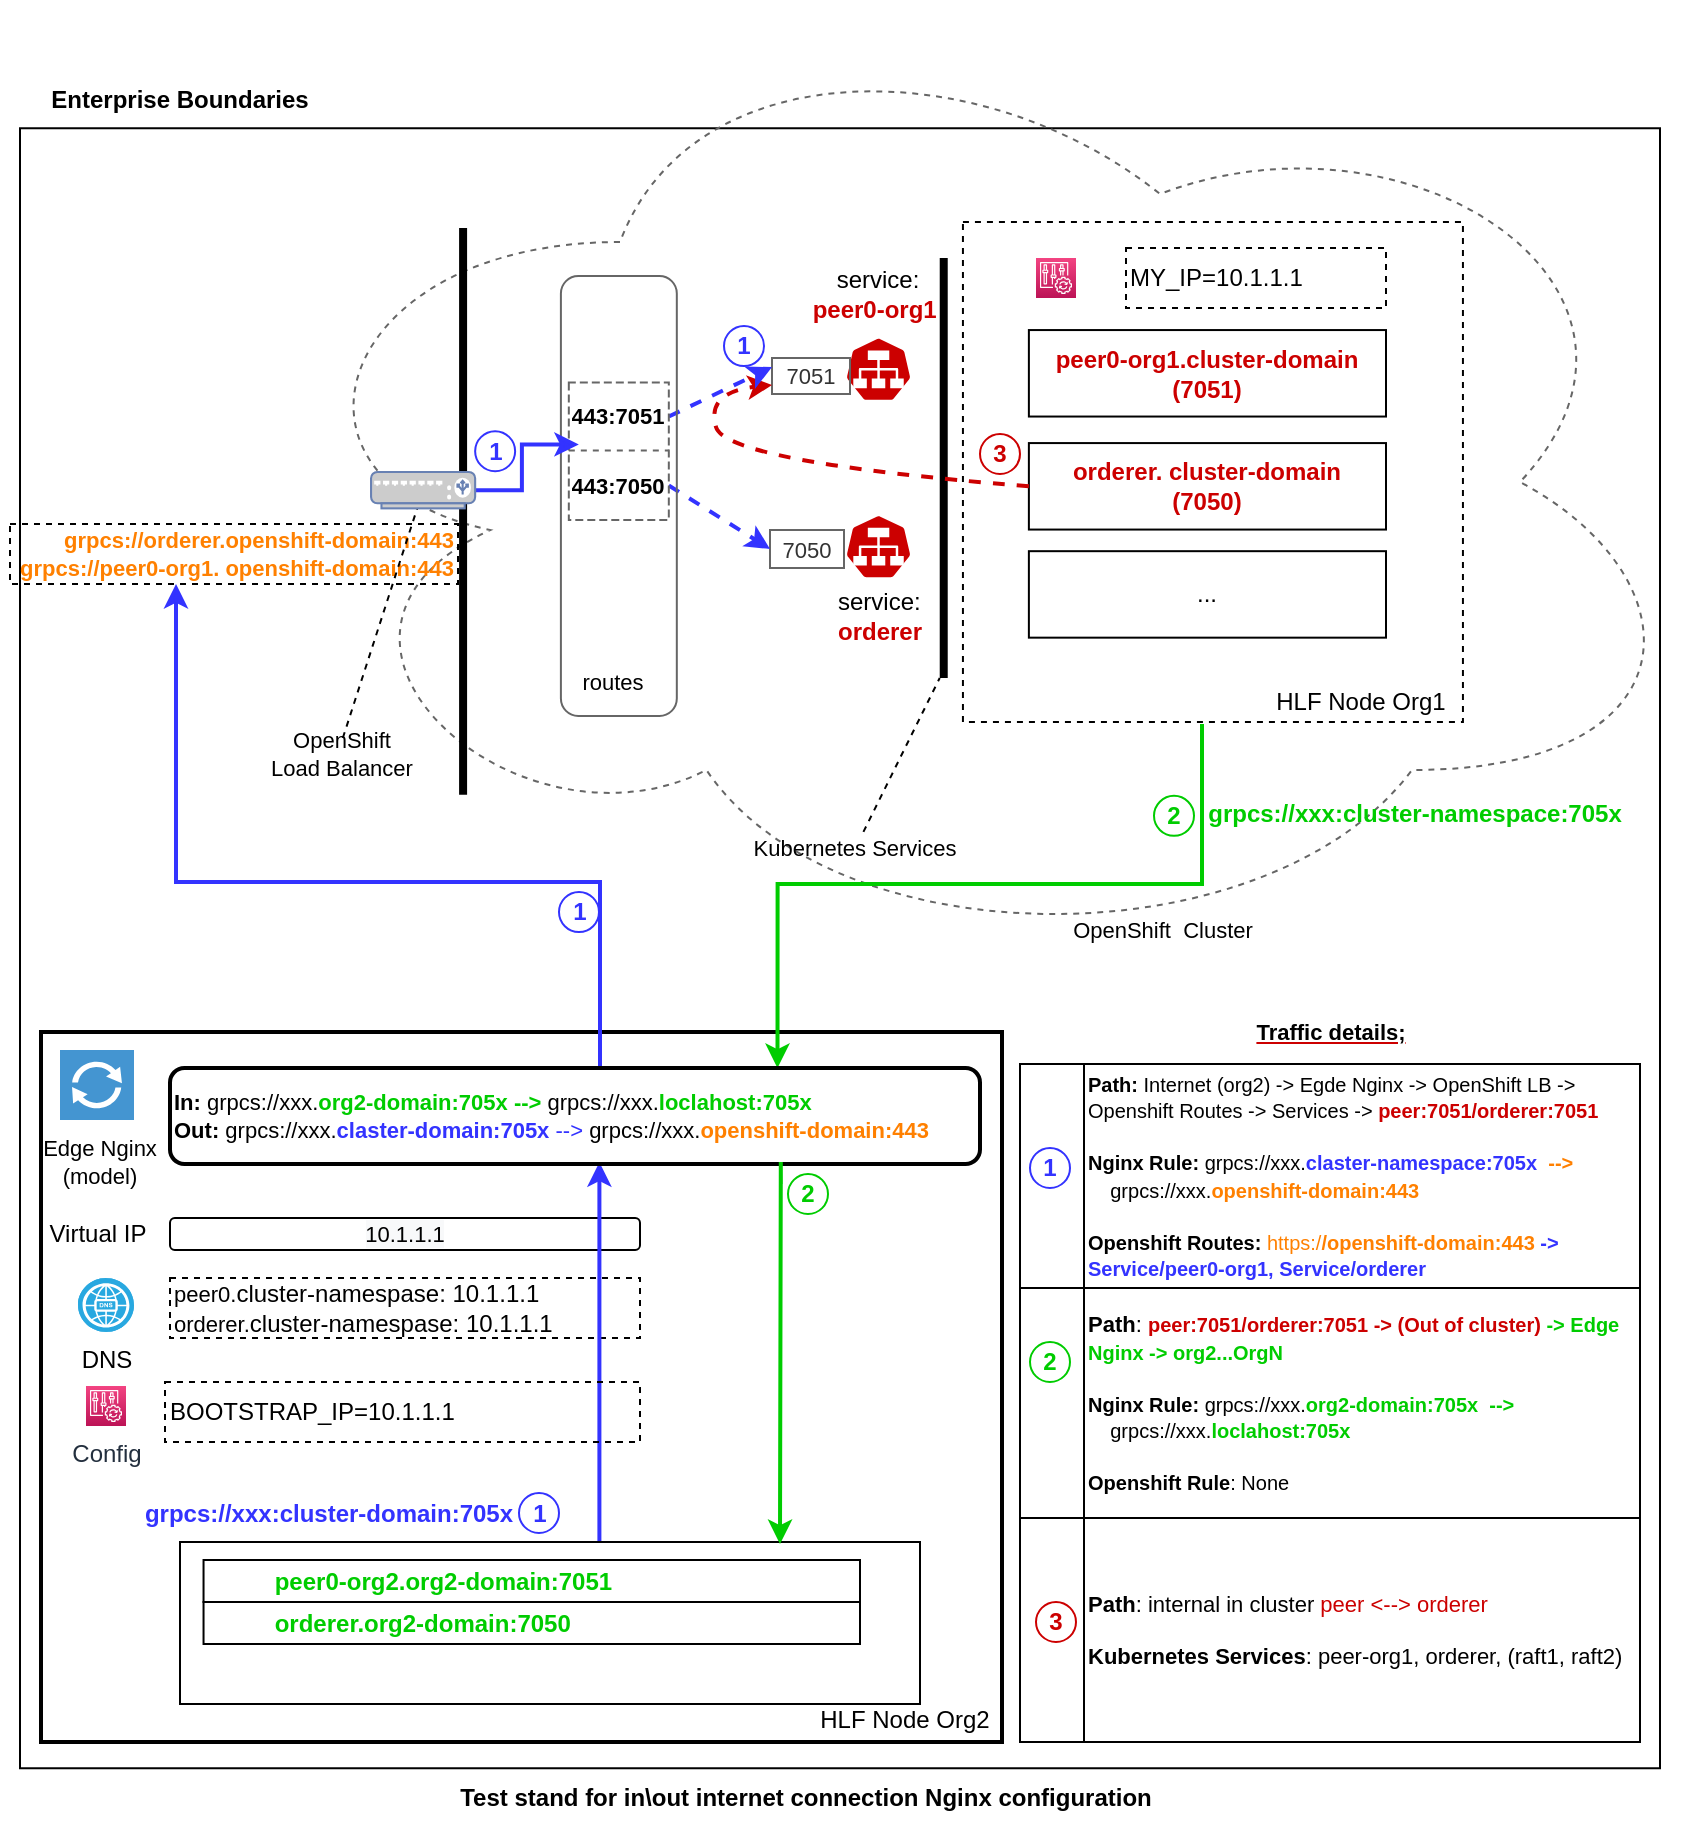 <mxfile version="16.4.0" type="device"><diagram id="oRZOWL5H7QjlcLE_6uBS" name="Page-1"><mxGraphModel dx="1181" dy="1846" grid="1" gridSize="10" guides="1" tooltips="1" connect="1" arrows="1" fold="1" page="1" pageScale="1" pageWidth="827" pageHeight="1169" math="0" shadow="0"><root><mxCell id="0"/><mxCell id="1" parent="0"/><mxCell id="k6lJUGkzzKuA3GovxmI2-25" value="" style="whiteSpace=wrap;html=1;aspect=fixed;fillColor=none;" parent="1" vertex="1"><mxGeometry x="10" y="62.13" width="820" height="820" as="geometry"/></mxCell><mxCell id="k6lJUGkzzKuA3GovxmI2-16" value="" style="ellipse;shape=cloud;whiteSpace=wrap;html=1;fillColor=none;dashed=1;strokeColor=#666666;" parent="1" vertex="1"><mxGeometry x="130" y="-1" width="720" height="480" as="geometry"/></mxCell><mxCell id="k6lJUGkzzKuA3GovxmI2-1" value="" style="rounded=0;whiteSpace=wrap;html=1;strokeWidth=2;" parent="1" vertex="1"><mxGeometry x="20.5" y="514" width="480.5" height="355" as="geometry"/></mxCell><mxCell id="k6lJUGkzzKuA3GovxmI2-43" value="" style="pointerEvents=1;shadow=0;dashed=0;html=1;strokeColor=none;fillColor=#4495D1;labelPosition=center;verticalLabelPosition=bottom;verticalAlign=top;align=center;outlineConnect=0;shape=mxgraph.veeam.2d.proxy;" parent="1" vertex="1"><mxGeometry x="30" y="523" width="37" height="35" as="geometry"/></mxCell><mxCell id="k6lJUGkzzKuA3GovxmI2-44" value="Edge Nginx (model)" style="text;html=1;strokeColor=none;fillColor=none;align=center;verticalAlign=middle;whiteSpace=wrap;rounded=0;fontSize=11;" parent="1" vertex="1"><mxGeometry x="18.5" y="569" width="61.5" height="20" as="geometry"/></mxCell><mxCell id="k6lJUGkzzKuA3GovxmI2-45" value="DNS" style="fillColor=#28A8E0;verticalLabelPosition=bottom;sketch=0;html=1;strokeColor=#ffffff;verticalAlign=top;align=center;points=[[0.145,0.145,0],[0.5,0,0],[0.855,0.145,0],[1,0.5,0],[0.855,0.855,0],[0.5,1,0],[0.145,0.855,0],[0,0.5,0]];pointerEvents=1;shape=mxgraph.cisco_safe.compositeIcon;bgIcon=ellipse;resIcon=mxgraph.cisco_safe.capability.dns;" parent="1" vertex="1"><mxGeometry x="39" y="637" width="28" height="27" as="geometry"/></mxCell><mxCell id="k6lJUGkzzKuA3GovxmI2-46" value="&lt;span style=&quot;color: rgb(0 , 0 , 0) ; font-family: &amp;#34;helvetica&amp;#34; ; font-style: normal ; font-weight: 400 ; letter-spacing: normal ; text-align: center ; text-indent: 0px ; text-transform: none ; word-spacing: 0px ; background-color: rgb(248 , 249 , 250) ; display: inline ; float: none&quot;&gt;&lt;font style=&quot;font-size: 11px&quot;&gt;10.1.1.1&lt;/font&gt;&lt;/span&gt;" style="rounded=1;whiteSpace=wrap;html=1;fillColor=none;" parent="1" vertex="1"><mxGeometry x="85" y="607" width="235" height="16" as="geometry"/></mxCell><mxCell id="k6lJUGkzzKuA3GovxmI2-52" value="Virtual IP" style="text;html=1;strokeColor=none;fillColor=none;align=center;verticalAlign=middle;whiteSpace=wrap;rounded=0;dashed=1;" parent="1" vertex="1"><mxGeometry x="18.5" y="600" width="60" height="30" as="geometry"/></mxCell><mxCell id="k6lJUGkzzKuA3GovxmI2-55" value="peer0.&lt;span style=&quot;font-size: 12px&quot;&gt;cluster-namespase: 10.1.1.1&lt;br&gt;&lt;/span&gt;orderer.&lt;span style=&quot;font-size: 12px&quot;&gt;cluster-namespase: 10.1.1.1&lt;/span&gt;&lt;span style=&quot;font-size: 12px&quot;&gt;&lt;br&gt;&lt;/span&gt;" style="rounded=0;whiteSpace=wrap;html=1;dashed=1;fontSize=11;fillColor=none;align=left;" parent="1" vertex="1"><mxGeometry x="85" y="637" width="235" height="30" as="geometry"/></mxCell><mxCell id="k6lJUGkzzKuA3GovxmI2-144" style="edgeStyle=orthogonalEdgeStyle;rounded=0;orthogonalLoop=1;jettySize=auto;html=1;fontSize=11;targetPerimeterSpacing=0;strokeColor=#3333FF;strokeWidth=2;entryX=0.53;entryY=0.982;entryDx=0;entryDy=0;entryPerimeter=0;" parent="1" source="k6lJUGkzzKuA3GovxmI2-56" edge="1" target="k6lJUGkzzKuA3GovxmI2-145"><mxGeometry relative="1" as="geometry"><mxPoint x="285.5" y="568.13" as="targetPoint"/><Array as="points"><mxPoint x="300" y="579"/></Array><mxPoint x="245.5" y="768.13" as="sourcePoint"/></mxGeometry></mxCell><mxCell id="k6lJUGkzzKuA3GovxmI2-56" value="" style="rounded=0;whiteSpace=wrap;html=1;fillColor=none;" parent="1" vertex="1"><mxGeometry x="90" y="769" width="370" height="81" as="geometry"/></mxCell><mxCell id="k6lJUGkzzKuA3GovxmI2-15" value="OpenShift&amp;nbsp; Cluster" style="text;html=1;strokeColor=none;fillColor=none;align=center;verticalAlign=middle;whiteSpace=wrap;rounded=0;fontSize=11;" parent="1" vertex="1"><mxGeometry x="476.221" y="435.761" width="211.257" height="54.545" as="geometry"/></mxCell><mxCell id="k6lJUGkzzKuA3GovxmI2-17" value="" style="whiteSpace=wrap;html=1;aspect=fixed;fillColor=none;dashed=1;" parent="1" vertex="1"><mxGeometry x="481.47" y="109" width="250" height="250" as="geometry"/></mxCell><mxCell id="k6lJUGkzzKuA3GovxmI2-30" value="HLF Node Org1" style="text;html=1;strokeColor=none;fillColor=none;align=center;verticalAlign=middle;whiteSpace=wrap;rounded=0;fontSize=12;" parent="1" vertex="1"><mxGeometry x="623.003" y="316.83" width="115.231" height="63.636" as="geometry"/></mxCell><mxCell id="k6lJUGkzzKuA3GovxmI2-31" value="peer0-org1.cluster-domain&lt;br&gt;(7051)" style="rounded=0;whiteSpace=wrap;html=1;fillColor=none;fontColor=#CC0000;fontStyle=1" parent="1" vertex="1"><mxGeometry x="514.44" y="163.03" width="178.56" height="43.24" as="geometry"/></mxCell><mxCell id="k6lJUGkzzKuA3GovxmI2-32" value="orderer.&amp;nbsp;cluster-domain&lt;br&gt;(7050)" style="rounded=0;whiteSpace=wrap;html=1;fillColor=none;fontColor=#CC0000;fontStyle=1" parent="1" vertex="1"><mxGeometry x="514.44" y="219.54" width="178.56" height="43.24" as="geometry"/></mxCell><mxCell id="qClg-K1nhF829-S8ntOX-6" style="edgeStyle=orthogonalEdgeStyle;rounded=0;orthogonalLoop=1;jettySize=auto;html=1;entryX=0.75;entryY=0;entryDx=0;entryDy=0;fontColor=#00CC00;strokeColor=#00CC00;strokeWidth=2;" edge="1" parent="1" target="k6lJUGkzzKuA3GovxmI2-145"><mxGeometry relative="1" as="geometry"><mxPoint x="601" y="360" as="sourcePoint"/><Array as="points"><mxPoint x="601" y="440"/><mxPoint x="389" y="440"/></Array></mxGeometry></mxCell><mxCell id="k6lJUGkzzKuA3GovxmI2-33" value="..." style="rounded=0;whiteSpace=wrap;html=1;fillColor=none;" parent="1" vertex="1"><mxGeometry x="514.44" y="273.59" width="178.56" height="43.24" as="geometry"/></mxCell><mxCell id="k6lJUGkzzKuA3GovxmI2-34" value="" style="line;strokeWidth=4;direction=south;html=1;perimeter=backbonePerimeter;points=[];outlineConnect=0;fillColor=none;" parent="1" vertex="1"><mxGeometry x="462.26" y="127" width="19.21" height="210" as="geometry"/></mxCell><mxCell id="k6lJUGkzzKuA3GovxmI2-35" value="" style="sketch=0;html=1;dashed=0;whitespace=wrap;fillColor=#CC0000;strokeColor=#ffffff;points=[[0.005,0.63,0],[0.1,0.2,0],[0.9,0.2,0],[0.5,0,0],[0.995,0.63,0],[0.72,0.99,0],[0.5,1,0],[0.28,0.99,0]];shape=mxgraph.kubernetes.icon;prIcon=svc" parent="1" vertex="1"><mxGeometry x="418.246" y="255.124" width="42.034" height="32.432" as="geometry"/></mxCell><mxCell id="k6lJUGkzzKuA3GovxmI2-36" value="" style="sketch=0;html=1;dashed=0;whitespace=wrap;fillColor=#CC0000;strokeColor=#ffffff;points=[[0.005,0.63,0],[0.1,0.2,0],[0.9,0.2,0],[0.5,0,0],[0.995,0.63,0],[0.72,0.99,0],[0.5,1,0],[0.28,0.99,0]];shape=mxgraph.kubernetes.icon;prIcon=svc" parent="1" vertex="1"><mxGeometry x="418.243" y="166.433" width="42.034" height="32.432" as="geometry"/></mxCell><mxCell id="k6lJUGkzzKuA3GovxmI2-38" value="service: &lt;br&gt;&lt;b&gt;&lt;font color=&quot;#cc0000&quot;&gt;peer0-org1&lt;/font&gt;&amp;nbsp;&lt;/b&gt;" style="text;html=1;strokeColor=none;fillColor=none;align=center;verticalAlign=middle;whiteSpace=wrap;rounded=0;" parent="1" vertex="1"><mxGeometry x="398.41" y="128.6" width="81.69" height="32.43" as="geometry"/></mxCell><mxCell id="k6lJUGkzzKuA3GovxmI2-39" value="service: &lt;br&gt;&lt;font color=&quot;#cc0000&quot;&gt;&lt;b&gt;orderer&lt;/b&gt;&lt;/font&gt;" style="text;html=1;strokeColor=none;fillColor=none;align=left;verticalAlign=middle;whiteSpace=wrap;rounded=0;" parent="1" vertex="1"><mxGeometry x="417" y="290" width="57" height="32.43" as="geometry"/></mxCell><mxCell id="k6lJUGkzzKuA3GovxmI2-69" value="7051" style="text;html=1;strokeColor=#666666;fillColor=none;align=center;verticalAlign=middle;whiteSpace=wrap;rounded=0;fontSize=11;fontColor=#333333;" parent="1" vertex="1"><mxGeometry x="386" y="177" width="39" height="18" as="geometry"/></mxCell><mxCell id="k6lJUGkzzKuA3GovxmI2-71" value="7050" style="text;html=1;strokeColor=#666666;fillColor=none;align=center;verticalAlign=middle;whiteSpace=wrap;rounded=0;fontSize=11;fontColor=#333333;" parent="1" vertex="1"><mxGeometry x="385" y="263" width="37" height="19" as="geometry"/></mxCell><mxCell id="k6lJUGkzzKuA3GovxmI2-78" value="&lt;span style=&quot;font-size: 12px&quot;&gt;BOOTSTRAP_IP=10.1.1.1&lt;br&gt;&lt;/span&gt;" style="rounded=0;whiteSpace=wrap;html=1;dashed=1;fontSize=11;fillColor=none;align=left;" parent="1" vertex="1"><mxGeometry x="82.5" y="689" width="237.5" height="30" as="geometry"/></mxCell><mxCell id="k6lJUGkzzKuA3GovxmI2-79" value="Config" style="sketch=0;points=[[0,0,0],[0.25,0,0],[0.5,0,0],[0.75,0,0],[1,0,0],[0,1,0],[0.25,1,0],[0.5,1,0],[0.75,1,0],[1,1,0],[0,0.25,0],[0,0.5,0],[0,0.75,0],[1,0.25,0],[1,0.5,0],[1,0.75,0]];points=[[0,0,0],[0.25,0,0],[0.5,0,0],[0.75,0,0],[1,0,0],[0,1,0],[0.25,1,0],[0.5,1,0],[0.75,1,0],[1,1,0],[0,0.25,0],[0,0.5,0],[0,0.75,0],[1,0.25,0],[1,0.5,0],[1,0.75,0]];outlineConnect=0;fontColor=#232F3E;gradientColor=#F34482;gradientDirection=north;fillColor=#BC1356;strokeColor=#ffffff;dashed=0;verticalLabelPosition=bottom;verticalAlign=top;align=center;html=1;fontSize=12;fontStyle=0;aspect=fixed;shape=mxgraph.aws4.resourceIcon;resIcon=mxgraph.aws4.config;" parent="1" vertex="1"><mxGeometry x="43" y="691" width="20" height="20" as="geometry"/></mxCell><mxCell id="k6lJUGkzzKuA3GovxmI2-80" value="&lt;span style=&quot;font-size: 12px&quot;&gt;MY_IP=10.1.1.1&lt;br&gt;&lt;/span&gt;" style="rounded=0;whiteSpace=wrap;html=1;dashed=1;fontSize=11;fillColor=none;align=left;" parent="1" vertex="1"><mxGeometry x="563" y="122" width="130" height="30" as="geometry"/></mxCell><mxCell id="k6lJUGkzzKuA3GovxmI2-81" value="" style="sketch=0;points=[[0,0,0],[0.25,0,0],[0.5,0,0],[0.75,0,0],[1,0,0],[0,1,0],[0.25,1,0],[0.5,1,0],[0.75,1,0],[1,1,0],[0,0.25,0],[0,0.5,0],[0,0.75,0],[1,0.25,0],[1,0.5,0],[1,0.75,0]];points=[[0,0,0],[0.25,0,0],[0.5,0,0],[0.75,0,0],[1,0,0],[0,1,0],[0.25,1,0],[0.5,1,0],[0.75,1,0],[1,1,0],[0,0.25,0],[0,0.5,0],[0,0.75,0],[1,0.25,0],[1,0.5,0],[1,0.75,0]];outlineConnect=0;fontColor=#232F3E;gradientColor=#F34482;gradientDirection=north;fillColor=#BC1356;strokeColor=#ffffff;dashed=0;verticalLabelPosition=bottom;verticalAlign=top;align=center;html=1;fontSize=12;fontStyle=0;aspect=fixed;shape=mxgraph.aws4.resourceIcon;resIcon=mxgraph.aws4.config;" parent="1" vertex="1"><mxGeometry x="518" y="127" width="20" height="20" as="geometry"/></mxCell><mxCell id="k6lJUGkzzKuA3GovxmI2-72" value="" style="curved=1;endArrow=classic;html=1;rounded=0;fontSize=11;targetPerimeterSpacing=0;exitX=0;exitY=0.5;exitDx=0;exitDy=0;entryX=0;entryY=0.75;entryDx=0;entryDy=0;strokeColor=#CC0000;dashed=1;strokeWidth=2;" parent="1" source="k6lJUGkzzKuA3GovxmI2-32" target="k6lJUGkzzKuA3GovxmI2-69" edge="1"><mxGeometry width="50" height="50" relative="1" as="geometry"><mxPoint x="593" y="89" as="sourcePoint"/><mxPoint x="643" y="39" as="targetPoint"/><Array as="points"><mxPoint x="363" y="229"/><mxPoint x="353" y="194"/></Array></mxGeometry></mxCell><mxCell id="k6lJUGkzzKuA3GovxmI2-128" value="" style="endArrow=classic;html=1;rounded=0;fontSize=11;targetPerimeterSpacing=0;strokeColor=#3333FF;exitX=1;exitY=0.5;exitDx=0;exitDy=0;entryX=0;entryY=0.25;entryDx=0;entryDy=0;dashed=1;strokeWidth=2;" parent="1" source="k6lJUGkzzKuA3GovxmI2-110" target="k6lJUGkzzKuA3GovxmI2-69" edge="1"><mxGeometry width="50" height="50" relative="1" as="geometry"><mxPoint x="313" y="269" as="sourcePoint"/><mxPoint x="363" y="219" as="targetPoint"/></mxGeometry></mxCell><mxCell id="k6lJUGkzzKuA3GovxmI2-129" value="" style="endArrow=classic;html=1;rounded=0;fontSize=11;targetPerimeterSpacing=0;strokeColor=#3333FF;exitX=1;exitY=0.5;exitDx=0;exitDy=0;dashed=1;strokeWidth=2;entryX=0;entryY=0.5;entryDx=0;entryDy=0;" parent="1" source="k6lJUGkzzKuA3GovxmI2-114" target="k6lJUGkzzKuA3GovxmI2-71" edge="1"><mxGeometry width="50" height="50" relative="1" as="geometry"><mxPoint x="318.002" y="229.267" as="sourcePoint"/><mxPoint x="373" y="269" as="targetPoint"/></mxGeometry></mxCell><mxCell id="k6lJUGkzzKuA3GovxmI2-20" value="Enterprise Boundaries" style="text;html=1;strokeColor=none;fillColor=none;align=center;verticalAlign=middle;whiteSpace=wrap;rounded=0;fontStyle=1" parent="1" vertex="1"><mxGeometry y="34.7" width="180" height="27.43" as="geometry"/></mxCell><mxCell id="k6lJUGkzzKuA3GovxmI2-147" style="edgeStyle=orthogonalEdgeStyle;rounded=0;orthogonalLoop=1;jettySize=auto;html=1;exitX=0.5;exitY=0;exitDx=0;exitDy=0;fontSize=11;targetPerimeterSpacing=0;strokeColor=#3333FF;strokeWidth=2;" parent="1" source="k6lJUGkzzKuA3GovxmI2-145" target="k6lJUGkzzKuA3GovxmI2-70" edge="1"><mxGeometry relative="1" as="geometry"><Array as="points"><mxPoint x="300" y="439"/><mxPoint x="88" y="439"/></Array></mxGeometry></mxCell><mxCell id="k6lJUGkzzKuA3GovxmI2-145" value="&lt;font style=&quot;font-size: 11px;&quot;&gt;&lt;b style=&quot;font-size: 11px;&quot;&gt;&lt;br style=&quot;font-size: 11px;&quot;&gt;In:&lt;/b&gt; grpcs://xxx.&lt;font color=&quot;#00cc00&quot; style=&quot;font-size: 11px;&quot;&gt;&lt;b style=&quot;font-size: 11px;&quot;&gt;org2-domain&lt;/b&gt;&lt;b style=&quot;font-size: 11px;&quot;&gt;:705x&lt;/b&gt;&lt;/font&gt;&amp;nbsp;&lt;b style=&quot;font-size: 11px;&quot;&gt;&lt;font style=&quot;font-size: 11px;&quot; color=&quot;#00cc00&quot;&gt;--&amp;gt;&lt;/font&gt;&lt;/b&gt;&amp;nbsp;grpcs://xxx.&lt;b style=&quot;font-size: 11px;&quot;&gt;&lt;font color=&quot;#00cc00&quot; style=&quot;font-size: 11px;&quot;&gt;loclahost:705x&lt;/font&gt;&lt;/b&gt;&lt;/font&gt;&lt;b style=&quot;font-size: 11px;&quot;&gt;&lt;br style=&quot;font-size: 11px;&quot;&gt;Out:&lt;/b&gt; grpcs://xxx.&lt;font color=&quot;#3333ff&quot; style=&quot;font-size: 11px;&quot;&gt;&lt;b style=&quot;font-size: 11px;&quot;&gt;claster-domain:705x&lt;/b&gt;&lt;/font&gt;&amp;nbsp;&lt;font color=&quot;#3333ff&quot; style=&quot;font-size: 11px;&quot;&gt;--&amp;gt; &lt;/font&gt;grpcs://xxx.&lt;b style=&quot;font-size: 11px;&quot;&gt;&lt;font color=&quot;#ff8000&quot; style=&quot;font-size: 11px;&quot;&gt;openshift-domain:443&lt;/font&gt;&lt;br style=&quot;font-size: 11px;&quot;&gt;&lt;/b&gt;&lt;font color=&quot;#3333ff&quot; style=&quot;font-size: 11px;&quot;&gt;&lt;b style=&quot;font-size: 11px;&quot;&gt;&lt;br style=&quot;font-size: 11px;&quot;&gt;&lt;/b&gt;&lt;/font&gt;" style="rounded=1;whiteSpace=wrap;html=1;fontSize=11;strokeColor=default;strokeWidth=2;fillColor=none;align=left;" parent="1" vertex="1"><mxGeometry x="85" y="532" width="405" height="48" as="geometry"/></mxCell><mxCell id="k6lJUGkzzKuA3GovxmI2-149" value="grpcs://xxx:cluster-domain:705x" style="text;html=1;strokeColor=none;fillColor=none;align=center;verticalAlign=middle;whiteSpace=wrap;rounded=0;fontSize=12;fontColor=#3333FF;fontStyle=1" parent="1" vertex="1"><mxGeometry x="49" y="749" width="230.5" height="11" as="geometry"/></mxCell><mxCell id="k6lJUGkzzKuA3GovxmI2-150" value="Kubernetes Services" style="text;html=1;strokeColor=none;fillColor=none;align=center;verticalAlign=middle;whiteSpace=wrap;rounded=0;fontSize=11;" parent="1" vertex="1"><mxGeometry x="362" y="413.91" width="131" height="17" as="geometry"/></mxCell><mxCell id="k6lJUGkzzKuA3GovxmI2-151" value="" style="endArrow=none;html=1;rounded=0;dashed=1;" parent="1" source="k6lJUGkzzKuA3GovxmI2-150" target="k6lJUGkzzKuA3GovxmI2-34" edge="1"><mxGeometry width="50" height="50" relative="1" as="geometry"><mxPoint x="383.998" y="233.909" as="sourcePoint"/><mxPoint x="472" y="304" as="targetPoint"/></mxGeometry></mxCell><mxCell id="k6lJUGkzzKuA3GovxmI2-70" value="grpcs://orderer.openshift-domain:443&lt;br&gt;grpcs://peer0-org1.&amp;nbsp;openshift-domain:443" style="text;html=1;strokeColor=default;fillColor=none;align=right;verticalAlign=middle;whiteSpace=wrap;rounded=0;dashed=1;fontSize=11;fontColor=#FF8000;fontStyle=1" parent="1" vertex="1"><mxGeometry x="5.002" y="259.997" width="224" height="30" as="geometry"/></mxCell><mxCell id="k6lJUGkzzKuA3GovxmI2-68" value="" style="group" parent="1" vertex="1" connectable="0"><mxGeometry x="78.412" y="121.997" width="320" height="282.554" as="geometry"/></mxCell><mxCell id="k6lJUGkzzKuA3GovxmI2-95" value="" style="rounded=1;whiteSpace=wrap;html=1;fontSize=11;strokeColor=#666666;fillColor=none;strokeWidth=1;" parent="k6lJUGkzzKuA3GovxmI2-68" vertex="1"><mxGeometry x="202.04" y="14" width="57.96" height="220" as="geometry"/></mxCell><mxCell id="k6lJUGkzzKuA3GovxmI2-23" value="OpenShift &lt;br&gt;Load Balancer" style="text;html=1;strokeColor=none;fillColor=none;align=center;verticalAlign=middle;whiteSpace=wrap;rounded=0;fontSize=11;" parent="k6lJUGkzzKuA3GovxmI2-68" vertex="1"><mxGeometry x="50" y="245" width="86" height="17" as="geometry"/></mxCell><mxCell id="k6lJUGkzzKuA3GovxmI2-24" value="" style="endArrow=none;html=1;rounded=0;dashed=1;exitX=0.5;exitY=0;exitDx=0;exitDy=0;" parent="k6lJUGkzzKuA3GovxmI2-68" source="k6lJUGkzzKuA3GovxmI2-23" target="k6lJUGkzzKuA3GovxmI2-22" edge="1"><mxGeometry width="50" height="50" relative="1" as="geometry"><mxPoint x="109.998" y="249.999" as="sourcePoint"/><mxPoint x="65.229" y="165.114" as="targetPoint"/></mxGeometry></mxCell><mxCell id="k6lJUGkzzKuA3GovxmI2-88" value="routes" style="shape=image;html=1;verticalAlign=top;verticalLabelPosition=bottom;labelBackgroundColor=#ffffff;imageAspect=0;aspect=fixed;image=https://cdn3.iconfinder.com/data/icons/arrows-396/48/arrow_route-128.png;dashed=1;fontSize=11;fillColor=none;imageBackground=none;" parent="k6lJUGkzzKuA3GovxmI2-68" vertex="1"><mxGeometry x="202.04" y="151.96" width="52.04" height="52.04" as="geometry"/></mxCell><mxCell id="k6lJUGkzzKuA3GovxmI2-109" value="" style="shape=table;html=1;whiteSpace=wrap;startSize=0;container=1;collapsible=0;childLayout=tableLayout;fontSize=11;strokeColor=#666666;strokeWidth=1;fillColor=none;dashed=1;fontStyle=0" parent="k6lJUGkzzKuA3GovxmI2-68" vertex="1"><mxGeometry x="206" y="67.27" width="50" height="68.73" as="geometry"/></mxCell><mxCell id="k6lJUGkzzKuA3GovxmI2-110" value="" style="shape=tableRow;horizontal=0;startSize=0;swimlaneHead=0;swimlaneBody=0;top=0;left=0;bottom=0;right=0;collapsible=0;dropTarget=0;fillColor=none;points=[[0,0.5],[1,0.5]];portConstraint=eastwest;fontSize=11;strokeColor=#666666;strokeWidth=2;" parent="k6lJUGkzzKuA3GovxmI2-109" vertex="1"><mxGeometry width="50" height="34" as="geometry"/></mxCell><mxCell id="k6lJUGkzzKuA3GovxmI2-125" value="443:7051" style="shape=partialRectangle;html=1;whiteSpace=wrap;connectable=0;fillColor=none;top=0;left=0;bottom=0;right=0;overflow=hidden;fontSize=11;strokeColor=#666666;strokeWidth=1;dashed=1;fontStyle=1" parent="k6lJUGkzzKuA3GovxmI2-110" vertex="1"><mxGeometry width="50" height="34" as="geometry"><mxRectangle width="50" height="34" as="alternateBounds"/></mxGeometry></mxCell><mxCell id="k6lJUGkzzKuA3GovxmI2-114" value="" style="shape=tableRow;horizontal=0;startSize=0;swimlaneHead=0;swimlaneBody=0;top=0;left=0;bottom=0;right=0;collapsible=0;dropTarget=0;fillColor=none;points=[[0,0.5],[1,0.5]];portConstraint=eastwest;fontSize=11;strokeColor=#666666;strokeWidth=2;" parent="k6lJUGkzzKuA3GovxmI2-109" vertex="1"><mxGeometry y="34" width="50" height="35" as="geometry"/></mxCell><mxCell id="k6lJUGkzzKuA3GovxmI2-126" value="443:7050" style="shape=partialRectangle;html=1;whiteSpace=wrap;connectable=0;fillColor=none;top=0;left=0;bottom=0;right=0;overflow=hidden;fontSize=11;strokeColor=#666666;strokeWidth=2;fontStyle=1" parent="k6lJUGkzzKuA3GovxmI2-114" vertex="1"><mxGeometry width="50" height="35" as="geometry"><mxRectangle width="50" height="35" as="alternateBounds"/></mxGeometry></mxCell><mxCell id="k6lJUGkzzKuA3GovxmI2-130" value="" style="line;strokeWidth=4;direction=south;html=1;perimeter=backbonePerimeter;points=[];outlineConnect=0;fillColor=none;" parent="k6lJUGkzzKuA3GovxmI2-68" vertex="1"><mxGeometry x="149.998" y="-9.993" width="6.275" height="283.429" as="geometry"/></mxCell><mxCell id="k6lJUGkzzKuA3GovxmI2-154" style="edgeStyle=orthogonalEdgeStyle;rounded=0;orthogonalLoop=1;jettySize=auto;html=1;exitX=1;exitY=0.5;exitDx=0;exitDy=0;exitPerimeter=0;entryX=0.1;entryY=-0.088;entryDx=0;entryDy=0;entryPerimeter=0;fontSize=12;fontColor=#CC0000;targetPerimeterSpacing=0;strokeColor=#3333FF;strokeWidth=2;" parent="k6lJUGkzzKuA3GovxmI2-68" source="k6lJUGkzzKuA3GovxmI2-22" target="k6lJUGkzzKuA3GovxmI2-114" edge="1"><mxGeometry relative="1" as="geometry"/></mxCell><mxCell id="k6lJUGkzzKuA3GovxmI2-22" value="" style="fontColor=#0066CC;verticalAlign=top;verticalLabelPosition=bottom;labelPosition=center;align=center;html=1;outlineConnect=0;fillColor=#CCCCCC;strokeColor=#6881B3;gradientColor=none;gradientDirection=north;strokeWidth=2;shape=mxgraph.networks.load_balancer;" parent="k6lJUGkzzKuA3GovxmI2-68" vertex="1"><mxGeometry x="107.12" y="112" width="52.04" height="18.18" as="geometry"/></mxCell><mxCell id="qClg-K1nhF829-S8ntOX-3" value="&lt;b&gt;1&lt;/b&gt;" style="ellipse;whiteSpace=wrap;html=1;aspect=fixed;fontColor=#3333FF;fillColor=none;strokeColor=#3333FF;" vertex="1" parent="k6lJUGkzzKuA3GovxmI2-68"><mxGeometry x="159.158" y="91.633" width="20" height="20" as="geometry"/></mxCell><mxCell id="qClg-K1nhF829-S8ntOX-1" value="&lt;b&gt;1&lt;/b&gt;" style="ellipse;whiteSpace=wrap;html=1;aspect=fixed;fontColor=#3333FF;fillColor=none;strokeColor=#3333FF;" vertex="1" parent="1"><mxGeometry x="259.5" y="744.5" width="20" height="20" as="geometry"/></mxCell><mxCell id="qClg-K1nhF829-S8ntOX-2" value="&lt;b&gt;1&lt;/b&gt;" style="ellipse;whiteSpace=wrap;html=1;aspect=fixed;fontColor=#3333FF;fillColor=none;strokeColor=#3333FF;" vertex="1" parent="1"><mxGeometry x="279.5" y="444.03" width="20" height="20" as="geometry"/></mxCell><mxCell id="qClg-K1nhF829-S8ntOX-4" value="&lt;b&gt;1&lt;/b&gt;" style="ellipse;whiteSpace=wrap;html=1;aspect=fixed;fontColor=#3333FF;fillColor=none;strokeColor=#3333FF;" vertex="1" parent="1"><mxGeometry x="362" y="161.03" width="20" height="20" as="geometry"/></mxCell><mxCell id="qClg-K1nhF829-S8ntOX-5" value="grpcs://xxx:cluster-namespace:705x" style="text;html=1;strokeColor=none;fillColor=none;align=center;verticalAlign=middle;whiteSpace=wrap;rounded=0;fontSize=12;fontColor=#00CC00;fontStyle=1" vertex="1" parent="1"><mxGeometry x="594" y="394.91" width="227" height="20" as="geometry"/></mxCell><mxCell id="qClg-K1nhF829-S8ntOX-8" value="HLF Node Org2" style="text;html=1;strokeColor=none;fillColor=none;align=center;verticalAlign=middle;whiteSpace=wrap;rounded=0;fontSize=12;" vertex="1" parent="1"><mxGeometry x="395.003" y="826.0" width="115.231" height="63.636" as="geometry"/></mxCell><mxCell id="qClg-K1nhF829-S8ntOX-10" value="&lt;font&gt;&amp;nbsp; &amp;nbsp; &amp;nbsp; &amp;nbsp; &amp;nbsp; peer0-org2.org2-domain:7051&lt;/font&gt;" style="rounded=0;whiteSpace=wrap;html=1;fillColor=none;align=left;fontStyle=1;fontColor=#00CC00;" vertex="1" parent="1"><mxGeometry x="101.77" y="778" width="328.23" height="21" as="geometry"/></mxCell><mxCell id="qClg-K1nhF829-S8ntOX-11" value="&lt;font&gt;&amp;nbsp; &amp;nbsp; &amp;nbsp; &amp;nbsp; &amp;nbsp; orderer.org2-domain:7050&lt;/font&gt;" style="rounded=0;whiteSpace=wrap;html=1;fillColor=none;align=left;fontStyle=1;fontColor=#00CC00;" vertex="1" parent="1"><mxGeometry x="101.77" y="799" width="328.23" height="21" as="geometry"/></mxCell><mxCell id="qClg-K1nhF829-S8ntOX-12" value="&lt;b&gt;2&lt;br&gt;&lt;/b&gt;" style="ellipse;whiteSpace=wrap;html=1;aspect=fixed;fontColor=#00CC00;fillColor=none;strokeColor=#00CC00;" vertex="1" parent="1"><mxGeometry x="577" y="395.91" width="20" height="20" as="geometry"/></mxCell><mxCell id="qClg-K1nhF829-S8ntOX-13" value="Test stand for in\out internet connection Nginx configuration" style="text;html=1;strokeColor=none;fillColor=none;align=center;verticalAlign=middle;whiteSpace=wrap;rounded=0;fontColor=#000000;fontStyle=1" vertex="1" parent="1"><mxGeometry x="216.5" y="882.13" width="372" height="30" as="geometry"/></mxCell><mxCell id="qClg-K1nhF829-S8ntOX-16" value="" style="shape=table;html=1;whiteSpace=wrap;startSize=0;container=1;collapsible=0;childLayout=tableLayout;fontColor=#000000;strokeColor=#000000;fillColor=none;fontSize=12;" vertex="1" parent="1"><mxGeometry x="510" y="530" width="310" height="339" as="geometry"/></mxCell><mxCell id="qClg-K1nhF829-S8ntOX-17" value="" style="shape=tableRow;horizontal=0;startSize=0;swimlaneHead=0;swimlaneBody=0;top=0;left=0;bottom=0;right=0;collapsible=0;dropTarget=0;fillColor=none;points=[[0,0.5],[1,0.5]];portConstraint=eastwest;fontColor=#000000;strokeColor=#00CC00;align=left;" vertex="1" parent="qClg-K1nhF829-S8ntOX-16"><mxGeometry width="310" height="112" as="geometry"/></mxCell><mxCell id="qClg-K1nhF829-S8ntOX-18" value="" style="shape=partialRectangle;html=1;whiteSpace=wrap;connectable=0;fillColor=none;top=0;left=0;bottom=0;right=0;overflow=hidden;fontColor=#000000;strokeColor=#00CC00;" vertex="1" parent="qClg-K1nhF829-S8ntOX-17"><mxGeometry width="32" height="112" as="geometry"><mxRectangle width="32" height="112" as="alternateBounds"/></mxGeometry></mxCell><mxCell id="qClg-K1nhF829-S8ntOX-19" value="&lt;font style=&quot;font-size: 10px&quot;&gt;&lt;b&gt;Path:&amp;nbsp;&lt;/b&gt;Internet (org2) -&amp;gt; Egde Nginx -&amp;gt; OpenShift LB -&amp;gt; Openshift Routes -&amp;gt; Services -&amp;gt; &lt;b&gt;&lt;font color=&quot;#cc0000&quot; style=&quot;font-size: 10px&quot;&gt;peer:7051/orderer:7051&lt;/font&gt;&lt;/b&gt;&lt;br&gt;&lt;b&gt;&lt;br&gt;Nginx Rule:&lt;/b&gt;&amp;nbsp;grpcs://xxx.&lt;font color=&quot;#3333ff&quot; style=&quot;font-size: 10px&quot;&gt;&lt;b&gt;claster-namespace:705x&lt;/b&gt;&lt;/font&gt;&amp;nbsp; &lt;b&gt;&lt;font color=&quot;#ff8000&quot;&gt;--&amp;gt;&lt;/font&gt;&lt;/b&gt;&amp;nbsp; &lt;br&gt;&amp;nbsp; &amp;nbsp; grpcs://xxx.&lt;/font&gt;&lt;font style=&quot;font-size: 10px&quot;&gt;&lt;font style=&quot;font-size: 10px&quot;&gt;&lt;b&gt;&lt;font color=&quot;#ff8000&quot;&gt;openshift-domain:&lt;/font&gt;&lt;/b&gt;&lt;font style=&quot;font-weight: bold ; font-size: 10px&quot; color=&quot;#ff8000&quot;&gt;443&lt;br&gt;&lt;/font&gt;&lt;br&gt;&lt;b&gt;Openshift Routes:&amp;nbsp;&lt;/b&gt;&lt;font color=&quot;#ff8000&quot;&gt;https:/&lt;b&gt;/&lt;/b&gt;&lt;/font&gt;&lt;b&gt;&lt;font color=&quot;#ff8000&quot; style=&quot;font-size: 10px&quot;&gt;openshift-domain:443&lt;/font&gt;&lt;/b&gt;&lt;b style=&quot;color: rgb(51 , 51 , 255)&quot;&gt; -&amp;gt; Service/peer0-org1, Service/orderer&lt;/b&gt;&lt;/font&gt;&lt;br&gt;&lt;/font&gt;" style="shape=partialRectangle;html=1;whiteSpace=wrap;connectable=0;fillColor=none;top=0;left=0;bottom=0;right=0;overflow=hidden;fontColor=#000000;strokeColor=#00CC00;align=left;fontSize=11;" vertex="1" parent="qClg-K1nhF829-S8ntOX-17"><mxGeometry x="32" width="278" height="112" as="geometry"><mxRectangle width="278" height="112" as="alternateBounds"/></mxGeometry></mxCell><mxCell id="qClg-K1nhF829-S8ntOX-21" value="" style="shape=tableRow;horizontal=0;startSize=0;swimlaneHead=0;swimlaneBody=0;top=0;left=0;bottom=0;right=0;collapsible=0;dropTarget=0;fillColor=none;points=[[0,0.5],[1,0.5]];portConstraint=eastwest;fontColor=#000000;strokeColor=#00CC00;" vertex="1" parent="qClg-K1nhF829-S8ntOX-16"><mxGeometry y="112" width="310" height="115" as="geometry"/></mxCell><mxCell id="qClg-K1nhF829-S8ntOX-22" value="" style="shape=partialRectangle;html=1;whiteSpace=wrap;connectable=0;fillColor=none;top=0;left=0;bottom=0;right=0;overflow=hidden;fontColor=#000000;strokeColor=#00CC00;" vertex="1" parent="qClg-K1nhF829-S8ntOX-21"><mxGeometry width="32" height="115" as="geometry"><mxRectangle width="32" height="115" as="alternateBounds"/></mxGeometry></mxCell><mxCell id="qClg-K1nhF829-S8ntOX-23" value="&lt;b&gt;Path&lt;/b&gt;:&amp;nbsp;&lt;b style=&quot;font-size: 10px&quot;&gt;&lt;font color=&quot;#cc0000&quot;&gt;peer:7051/orderer:7051 -&amp;gt; (Out of cluster) &lt;/font&gt;&lt;font color=&quot;#00cc00&quot;&gt;-&amp;gt; Edge Nginx -&amp;gt; org2...OrgN&amp;nbsp;&lt;br&gt;&lt;br&gt;&lt;/font&gt;&lt;/b&gt;&lt;font style=&quot;font-size: 10px&quot;&gt;&lt;b&gt;Nginx Rule:&lt;/b&gt;&amp;nbsp;grpcs://xxx.&lt;font color=&quot;#00cc00&quot;&gt;&lt;b&gt;org2-domain&lt;/b&gt;&lt;b&gt;:705x&lt;/b&gt;&lt;/font&gt;&amp;nbsp;&amp;nbsp;&lt;b&gt;&lt;font color=&quot;#00cc00&quot;&gt;--&amp;gt;&lt;/font&gt;&lt;/b&gt;&amp;nbsp;&lt;br&gt;&amp;nbsp; &amp;nbsp; grpcs://xxx.&lt;b&gt;&lt;font color=&quot;#00cc00&quot;&gt;loclahost:705x&lt;br&gt;&lt;/font&gt;&lt;/b&gt;&lt;/font&gt;&lt;span style=&quot;font-size: 10px&quot;&gt;&lt;br&gt;&lt;b&gt;Openshift Rule&lt;/b&gt;: None&lt;br&gt;&lt;/span&gt;" style="shape=partialRectangle;html=1;whiteSpace=wrap;connectable=0;fillColor=none;top=0;left=0;bottom=0;right=0;overflow=hidden;fontColor=#000000;strokeColor=#00CC00;align=left;fontSize=11;" vertex="1" parent="qClg-K1nhF829-S8ntOX-21"><mxGeometry x="32" width="278" height="115" as="geometry"><mxRectangle width="278" height="115" as="alternateBounds"/></mxGeometry></mxCell><mxCell id="qClg-K1nhF829-S8ntOX-25" value="" style="shape=tableRow;horizontal=0;startSize=0;swimlaneHead=0;swimlaneBody=0;top=0;left=0;bottom=0;right=0;collapsible=0;dropTarget=0;fillColor=none;points=[[0,0.5],[1,0.5]];portConstraint=eastwest;fontColor=#000000;strokeColor=#00CC00;" vertex="1" parent="qClg-K1nhF829-S8ntOX-16"><mxGeometry y="227" width="310" height="112" as="geometry"/></mxCell><mxCell id="qClg-K1nhF829-S8ntOX-26" value="" style="shape=partialRectangle;html=1;whiteSpace=wrap;connectable=0;fillColor=none;top=0;left=0;bottom=0;right=0;overflow=hidden;fontColor=#000000;strokeColor=#00CC00;" vertex="1" parent="qClg-K1nhF829-S8ntOX-25"><mxGeometry width="32" height="112" as="geometry"><mxRectangle width="32" height="112" as="alternateBounds"/></mxGeometry></mxCell><mxCell id="qClg-K1nhF829-S8ntOX-27" value="&lt;b&gt;Path&lt;/b&gt;: internal in cluster &lt;font color=&quot;#cc0000&quot;&gt;peer &amp;lt;--&amp;gt; orderer&lt;br&gt;&lt;/font&gt;&lt;br&gt;&lt;b&gt;Kubernetes Services&lt;/b&gt;: peer-org1, orderer, (raft1, raft2)" style="shape=partialRectangle;html=1;whiteSpace=wrap;connectable=0;fillColor=none;top=0;left=0;bottom=0;right=0;overflow=hidden;fontColor=#000000;strokeColor=#000000;align=left;fontSize=11;" vertex="1" parent="qClg-K1nhF829-S8ntOX-25"><mxGeometry x="32" width="278" height="112" as="geometry"><mxRectangle width="278" height="112" as="alternateBounds"/></mxGeometry></mxCell><mxCell id="qClg-K1nhF829-S8ntOX-29" value="&lt;b&gt;1&lt;/b&gt;" style="ellipse;whiteSpace=wrap;html=1;aspect=fixed;fontColor=#3333FF;fillColor=none;strokeColor=#3333FF;" vertex="1" parent="1"><mxGeometry x="515" y="572" width="20" height="20" as="geometry"/></mxCell><mxCell id="qClg-K1nhF829-S8ntOX-30" value="&lt;b&gt;2&lt;br&gt;&lt;/b&gt;" style="ellipse;whiteSpace=wrap;html=1;aspect=fixed;fontColor=#00CC00;fillColor=none;strokeColor=#00CC00;" vertex="1" parent="1"><mxGeometry x="515" y="669" width="20" height="20" as="geometry"/></mxCell><mxCell id="qClg-K1nhF829-S8ntOX-32" style="edgeStyle=orthogonalEdgeStyle;rounded=0;orthogonalLoop=1;jettySize=auto;html=1;fontColor=#00CC00;strokeColor=#00CC00;strokeWidth=2;" edge="1" parent="1"><mxGeometry relative="1" as="geometry"><mxPoint x="390.43" y="590" as="sourcePoint"/><mxPoint x="390" y="770" as="targetPoint"/><Array as="points"><mxPoint x="390.43" y="579"/><mxPoint x="390.43" y="778"/></Array></mxGeometry></mxCell><mxCell id="qClg-K1nhF829-S8ntOX-33" value="&lt;b&gt;2&lt;br&gt;&lt;/b&gt;" style="ellipse;whiteSpace=wrap;html=1;aspect=fixed;fontColor=#00CC00;fillColor=none;strokeColor=#00CC00;" vertex="1" parent="1"><mxGeometry x="394" y="585" width="20" height="20" as="geometry"/></mxCell><mxCell id="qClg-K1nhF829-S8ntOX-35" value="&lt;b&gt;3&lt;br&gt;&lt;/b&gt;" style="ellipse;whiteSpace=wrap;html=1;aspect=fixed;fontColor=#CC0000;fillColor=none;strokeColor=#CC0000;" vertex="1" parent="1"><mxGeometry x="490" y="215.0" width="20" height="20" as="geometry"/></mxCell><mxCell id="qClg-K1nhF829-S8ntOX-36" value="&lt;b&gt;3&lt;br&gt;&lt;/b&gt;" style="ellipse;whiteSpace=wrap;html=1;aspect=fixed;fontColor=#CC0000;fillColor=none;strokeColor=#CC0000;" vertex="1" parent="1"><mxGeometry x="518" y="799" width="20" height="20" as="geometry"/></mxCell><mxCell id="qClg-K1nhF829-S8ntOX-38" value="&lt;b&gt;&lt;u&gt;&lt;font color=&quot;#000000&quot;&gt;Traffic details;&lt;/font&gt;&lt;/u&gt;&lt;/b&gt;" style="text;html=1;strokeColor=none;fillColor=none;align=center;verticalAlign=middle;whiteSpace=wrap;rounded=0;fontSize=11;fontColor=#CC0000;" vertex="1" parent="1"><mxGeometry x="610.5" y="499" width="109" height="30" as="geometry"/></mxCell></root></mxGraphModel></diagram></mxfile>